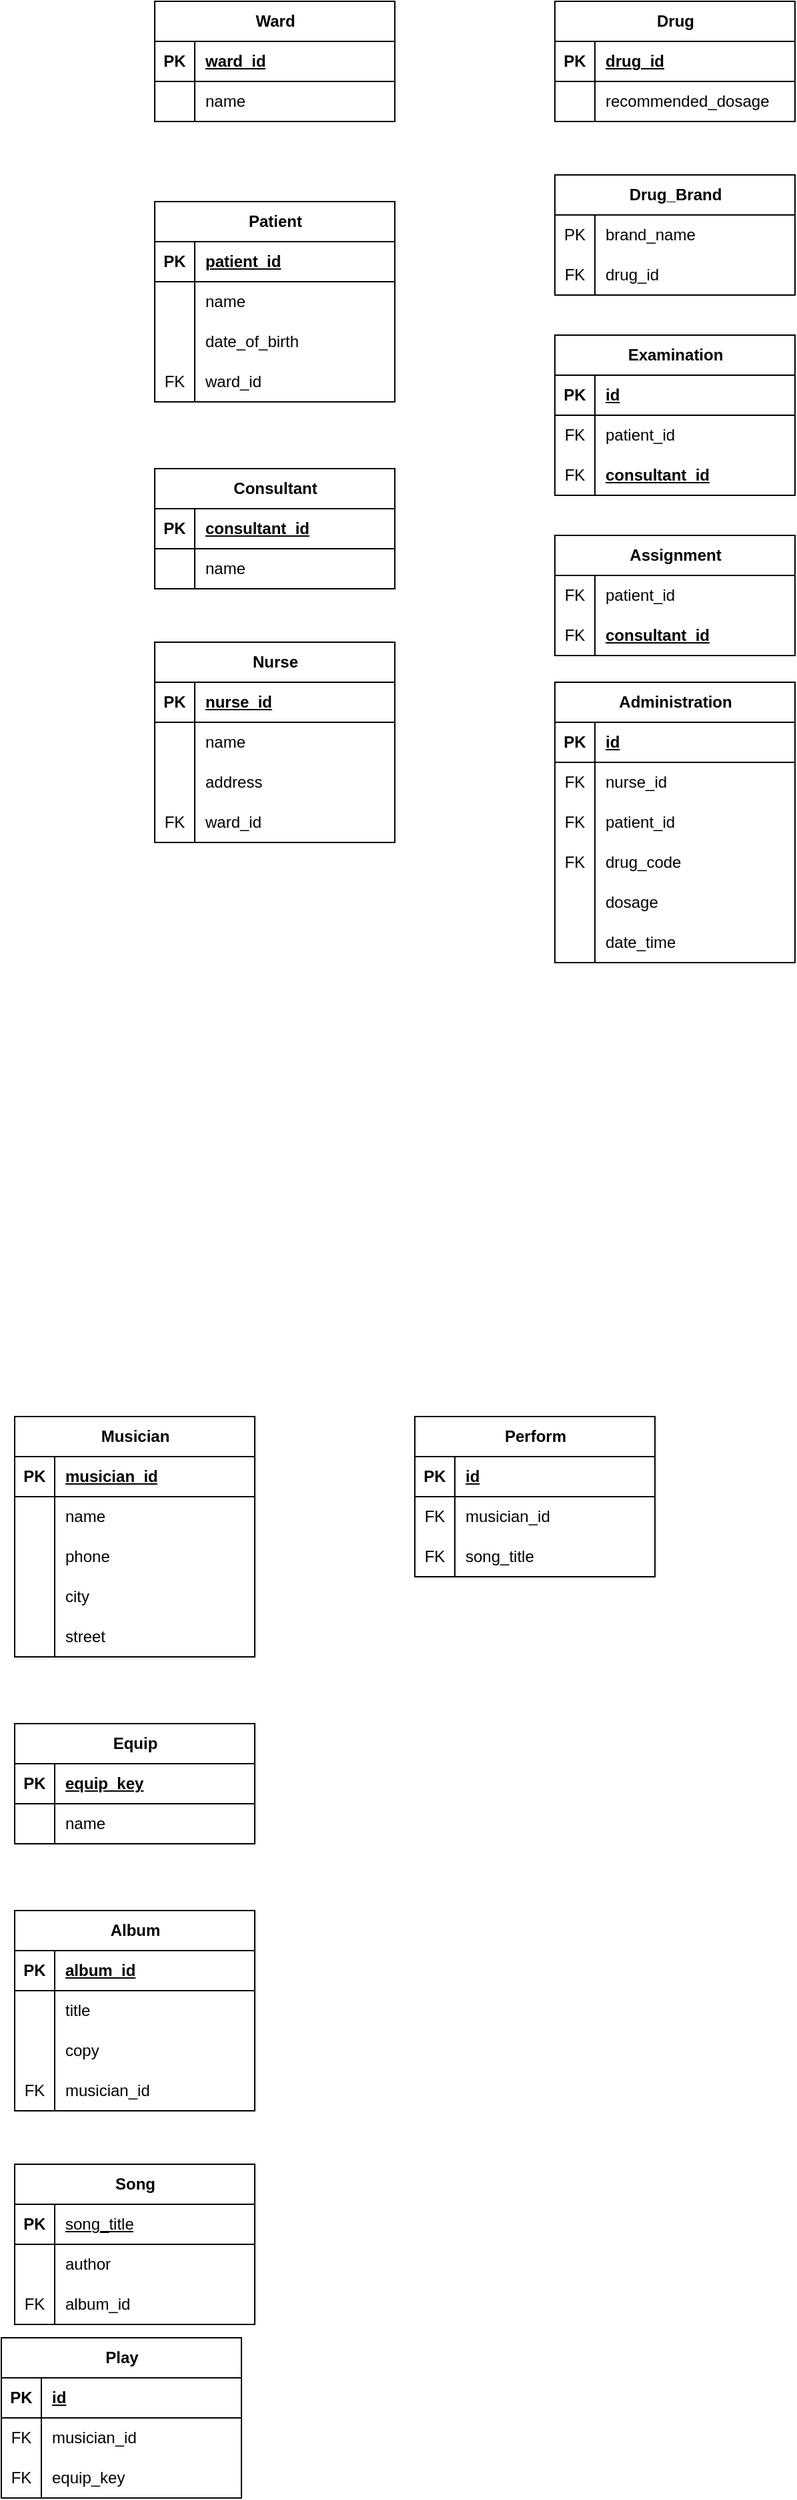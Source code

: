 <mxfile version="26.2.2">
  <diagram id="R2lEEEUBdFMjLlhIrx00" name="Page-1">
    <mxGraphModel dx="1093" dy="684" grid="1" gridSize="10" guides="1" tooltips="1" connect="0" arrows="1" fold="1" page="1" pageScale="1" pageWidth="850" pageHeight="1100" math="0" shadow="0" extFonts="Permanent Marker^https://fonts.googleapis.com/css?family=Permanent+Marker">
      <root>
        <mxCell id="0" />
        <mxCell id="1" parent="0" />
        <mxCell id="9HH3RZykEzL3qRGS6ewE-1" value="Ward" style="shape=table;startSize=30;container=1;collapsible=1;childLayout=tableLayout;fixedRows=1;rowLines=0;fontStyle=1;align=center;resizeLast=1;html=1;" vertex="1" parent="1">
          <mxGeometry x="185" y="100" width="180" height="90" as="geometry" />
        </mxCell>
        <mxCell id="9HH3RZykEzL3qRGS6ewE-2" value="" style="shape=tableRow;horizontal=0;startSize=0;swimlaneHead=0;swimlaneBody=0;fillColor=none;collapsible=0;dropTarget=0;points=[[0,0.5],[1,0.5]];portConstraint=eastwest;top=0;left=0;right=0;bottom=1;" vertex="1" parent="9HH3RZykEzL3qRGS6ewE-1">
          <mxGeometry y="30" width="180" height="30" as="geometry" />
        </mxCell>
        <mxCell id="9HH3RZykEzL3qRGS6ewE-3" value="PK" style="shape=partialRectangle;connectable=0;fillColor=none;top=0;left=0;bottom=0;right=0;fontStyle=1;overflow=hidden;whiteSpace=wrap;html=1;" vertex="1" parent="9HH3RZykEzL3qRGS6ewE-2">
          <mxGeometry width="30" height="30" as="geometry">
            <mxRectangle width="30" height="30" as="alternateBounds" />
          </mxGeometry>
        </mxCell>
        <mxCell id="9HH3RZykEzL3qRGS6ewE-4" value="ward_id" style="shape=partialRectangle;connectable=0;fillColor=none;top=0;left=0;bottom=0;right=0;align=left;spacingLeft=6;fontStyle=5;overflow=hidden;whiteSpace=wrap;html=1;" vertex="1" parent="9HH3RZykEzL3qRGS6ewE-2">
          <mxGeometry x="30" width="150" height="30" as="geometry">
            <mxRectangle width="150" height="30" as="alternateBounds" />
          </mxGeometry>
        </mxCell>
        <mxCell id="9HH3RZykEzL3qRGS6ewE-5" value="" style="shape=tableRow;horizontal=0;startSize=0;swimlaneHead=0;swimlaneBody=0;fillColor=none;collapsible=0;dropTarget=0;points=[[0,0.5],[1,0.5]];portConstraint=eastwest;top=0;left=0;right=0;bottom=0;" vertex="1" parent="9HH3RZykEzL3qRGS6ewE-1">
          <mxGeometry y="60" width="180" height="30" as="geometry" />
        </mxCell>
        <mxCell id="9HH3RZykEzL3qRGS6ewE-6" value="" style="shape=partialRectangle;connectable=0;fillColor=none;top=0;left=0;bottom=0;right=0;editable=1;overflow=hidden;whiteSpace=wrap;html=1;" vertex="1" parent="9HH3RZykEzL3qRGS6ewE-5">
          <mxGeometry width="30" height="30" as="geometry">
            <mxRectangle width="30" height="30" as="alternateBounds" />
          </mxGeometry>
        </mxCell>
        <mxCell id="9HH3RZykEzL3qRGS6ewE-7" value="name" style="shape=partialRectangle;connectable=0;fillColor=none;top=0;left=0;bottom=0;right=0;align=left;spacingLeft=6;overflow=hidden;whiteSpace=wrap;html=1;" vertex="1" parent="9HH3RZykEzL3qRGS6ewE-5">
          <mxGeometry x="30" width="150" height="30" as="geometry">
            <mxRectangle width="150" height="30" as="alternateBounds" />
          </mxGeometry>
        </mxCell>
        <mxCell id="9HH3RZykEzL3qRGS6ewE-14" value="Patient" style="shape=table;startSize=30;container=1;collapsible=1;childLayout=tableLayout;fixedRows=1;rowLines=0;fontStyle=1;align=center;resizeLast=1;html=1;" vertex="1" parent="1">
          <mxGeometry x="185" y="250" width="180" height="150" as="geometry" />
        </mxCell>
        <mxCell id="9HH3RZykEzL3qRGS6ewE-15" value="" style="shape=tableRow;horizontal=0;startSize=0;swimlaneHead=0;swimlaneBody=0;fillColor=none;collapsible=0;dropTarget=0;points=[[0,0.5],[1,0.5]];portConstraint=eastwest;top=0;left=0;right=0;bottom=1;" vertex="1" parent="9HH3RZykEzL3qRGS6ewE-14">
          <mxGeometry y="30" width="180" height="30" as="geometry" />
        </mxCell>
        <mxCell id="9HH3RZykEzL3qRGS6ewE-16" value="PK" style="shape=partialRectangle;connectable=0;fillColor=none;top=0;left=0;bottom=0;right=0;fontStyle=1;overflow=hidden;whiteSpace=wrap;html=1;" vertex="1" parent="9HH3RZykEzL3qRGS6ewE-15">
          <mxGeometry width="30" height="30" as="geometry">
            <mxRectangle width="30" height="30" as="alternateBounds" />
          </mxGeometry>
        </mxCell>
        <mxCell id="9HH3RZykEzL3qRGS6ewE-17" value="patient_id" style="shape=partialRectangle;connectable=0;fillColor=none;top=0;left=0;bottom=0;right=0;align=left;spacingLeft=6;fontStyle=5;overflow=hidden;whiteSpace=wrap;html=1;" vertex="1" parent="9HH3RZykEzL3qRGS6ewE-15">
          <mxGeometry x="30" width="150" height="30" as="geometry">
            <mxRectangle width="150" height="30" as="alternateBounds" />
          </mxGeometry>
        </mxCell>
        <mxCell id="9HH3RZykEzL3qRGS6ewE-18" value="" style="shape=tableRow;horizontal=0;startSize=0;swimlaneHead=0;swimlaneBody=0;fillColor=none;collapsible=0;dropTarget=0;points=[[0,0.5],[1,0.5]];portConstraint=eastwest;top=0;left=0;right=0;bottom=0;" vertex="1" parent="9HH3RZykEzL3qRGS6ewE-14">
          <mxGeometry y="60" width="180" height="30" as="geometry" />
        </mxCell>
        <mxCell id="9HH3RZykEzL3qRGS6ewE-19" value="" style="shape=partialRectangle;connectable=0;fillColor=none;top=0;left=0;bottom=0;right=0;editable=1;overflow=hidden;whiteSpace=wrap;html=1;" vertex="1" parent="9HH3RZykEzL3qRGS6ewE-18">
          <mxGeometry width="30" height="30" as="geometry">
            <mxRectangle width="30" height="30" as="alternateBounds" />
          </mxGeometry>
        </mxCell>
        <mxCell id="9HH3RZykEzL3qRGS6ewE-20" value="name" style="shape=partialRectangle;connectable=0;fillColor=none;top=0;left=0;bottom=0;right=0;align=left;spacingLeft=6;overflow=hidden;whiteSpace=wrap;html=1;" vertex="1" parent="9HH3RZykEzL3qRGS6ewE-18">
          <mxGeometry x="30" width="150" height="30" as="geometry">
            <mxRectangle width="150" height="30" as="alternateBounds" />
          </mxGeometry>
        </mxCell>
        <mxCell id="9HH3RZykEzL3qRGS6ewE-21" value="" style="shape=tableRow;horizontal=0;startSize=0;swimlaneHead=0;swimlaneBody=0;fillColor=none;collapsible=0;dropTarget=0;points=[[0,0.5],[1,0.5]];portConstraint=eastwest;top=0;left=0;right=0;bottom=0;" vertex="1" parent="9HH3RZykEzL3qRGS6ewE-14">
          <mxGeometry y="90" width="180" height="30" as="geometry" />
        </mxCell>
        <mxCell id="9HH3RZykEzL3qRGS6ewE-22" value="" style="shape=partialRectangle;connectable=0;fillColor=none;top=0;left=0;bottom=0;right=0;editable=1;overflow=hidden;whiteSpace=wrap;html=1;" vertex="1" parent="9HH3RZykEzL3qRGS6ewE-21">
          <mxGeometry width="30" height="30" as="geometry">
            <mxRectangle width="30" height="30" as="alternateBounds" />
          </mxGeometry>
        </mxCell>
        <mxCell id="9HH3RZykEzL3qRGS6ewE-23" value="date_of_birth" style="shape=partialRectangle;connectable=0;fillColor=none;top=0;left=0;bottom=0;right=0;align=left;spacingLeft=6;overflow=hidden;whiteSpace=wrap;html=1;" vertex="1" parent="9HH3RZykEzL3qRGS6ewE-21">
          <mxGeometry x="30" width="150" height="30" as="geometry">
            <mxRectangle width="150" height="30" as="alternateBounds" />
          </mxGeometry>
        </mxCell>
        <mxCell id="9HH3RZykEzL3qRGS6ewE-24" value="" style="shape=tableRow;horizontal=0;startSize=0;swimlaneHead=0;swimlaneBody=0;fillColor=none;collapsible=0;dropTarget=0;points=[[0,0.5],[1,0.5]];portConstraint=eastwest;top=0;left=0;right=0;bottom=0;" vertex="1" parent="9HH3RZykEzL3qRGS6ewE-14">
          <mxGeometry y="120" width="180" height="30" as="geometry" />
        </mxCell>
        <mxCell id="9HH3RZykEzL3qRGS6ewE-25" value="FK" style="shape=partialRectangle;connectable=0;fillColor=none;top=0;left=0;bottom=0;right=0;editable=1;overflow=hidden;whiteSpace=wrap;html=1;" vertex="1" parent="9HH3RZykEzL3qRGS6ewE-24">
          <mxGeometry width="30" height="30" as="geometry">
            <mxRectangle width="30" height="30" as="alternateBounds" />
          </mxGeometry>
        </mxCell>
        <mxCell id="9HH3RZykEzL3qRGS6ewE-26" value="ward_id" style="shape=partialRectangle;connectable=0;fillColor=none;top=0;left=0;bottom=0;right=0;align=left;spacingLeft=6;overflow=hidden;whiteSpace=wrap;html=1;" vertex="1" parent="9HH3RZykEzL3qRGS6ewE-24">
          <mxGeometry x="30" width="150" height="30" as="geometry">
            <mxRectangle width="150" height="30" as="alternateBounds" />
          </mxGeometry>
        </mxCell>
        <mxCell id="9HH3RZykEzL3qRGS6ewE-27" value="Consultant" style="shape=table;startSize=30;container=1;collapsible=1;childLayout=tableLayout;fixedRows=1;rowLines=0;fontStyle=1;align=center;resizeLast=1;html=1;" vertex="1" parent="1">
          <mxGeometry x="185" y="450" width="180" height="90" as="geometry" />
        </mxCell>
        <mxCell id="9HH3RZykEzL3qRGS6ewE-28" value="" style="shape=tableRow;horizontal=0;startSize=0;swimlaneHead=0;swimlaneBody=0;fillColor=none;collapsible=0;dropTarget=0;points=[[0,0.5],[1,0.5]];portConstraint=eastwest;top=0;left=0;right=0;bottom=1;" vertex="1" parent="9HH3RZykEzL3qRGS6ewE-27">
          <mxGeometry y="30" width="180" height="30" as="geometry" />
        </mxCell>
        <mxCell id="9HH3RZykEzL3qRGS6ewE-29" value="PK" style="shape=partialRectangle;connectable=0;fillColor=none;top=0;left=0;bottom=0;right=0;fontStyle=1;overflow=hidden;whiteSpace=wrap;html=1;" vertex="1" parent="9HH3RZykEzL3qRGS6ewE-28">
          <mxGeometry width="30" height="30" as="geometry">
            <mxRectangle width="30" height="30" as="alternateBounds" />
          </mxGeometry>
        </mxCell>
        <mxCell id="9HH3RZykEzL3qRGS6ewE-30" value="consultant_id" style="shape=partialRectangle;connectable=0;fillColor=none;top=0;left=0;bottom=0;right=0;align=left;spacingLeft=6;fontStyle=5;overflow=hidden;whiteSpace=wrap;html=1;" vertex="1" parent="9HH3RZykEzL3qRGS6ewE-28">
          <mxGeometry x="30" width="150" height="30" as="geometry">
            <mxRectangle width="150" height="30" as="alternateBounds" />
          </mxGeometry>
        </mxCell>
        <mxCell id="9HH3RZykEzL3qRGS6ewE-31" value="" style="shape=tableRow;horizontal=0;startSize=0;swimlaneHead=0;swimlaneBody=0;fillColor=none;collapsible=0;dropTarget=0;points=[[0,0.5],[1,0.5]];portConstraint=eastwest;top=0;left=0;right=0;bottom=0;" vertex="1" parent="9HH3RZykEzL3qRGS6ewE-27">
          <mxGeometry y="60" width="180" height="30" as="geometry" />
        </mxCell>
        <mxCell id="9HH3RZykEzL3qRGS6ewE-32" value="" style="shape=partialRectangle;connectable=0;fillColor=none;top=0;left=0;bottom=0;right=0;editable=1;overflow=hidden;whiteSpace=wrap;html=1;" vertex="1" parent="9HH3RZykEzL3qRGS6ewE-31">
          <mxGeometry width="30" height="30" as="geometry">
            <mxRectangle width="30" height="30" as="alternateBounds" />
          </mxGeometry>
        </mxCell>
        <mxCell id="9HH3RZykEzL3qRGS6ewE-33" value="name" style="shape=partialRectangle;connectable=0;fillColor=none;top=0;left=0;bottom=0;right=0;align=left;spacingLeft=6;overflow=hidden;whiteSpace=wrap;html=1;" vertex="1" parent="9HH3RZykEzL3qRGS6ewE-31">
          <mxGeometry x="30" width="150" height="30" as="geometry">
            <mxRectangle width="150" height="30" as="alternateBounds" />
          </mxGeometry>
        </mxCell>
        <mxCell id="9HH3RZykEzL3qRGS6ewE-40" value="Nurse" style="shape=table;startSize=30;container=1;collapsible=1;childLayout=tableLayout;fixedRows=1;rowLines=0;fontStyle=1;align=center;resizeLast=1;html=1;" vertex="1" parent="1">
          <mxGeometry x="185" y="580" width="180" height="150" as="geometry" />
        </mxCell>
        <mxCell id="9HH3RZykEzL3qRGS6ewE-41" value="" style="shape=tableRow;horizontal=0;startSize=0;swimlaneHead=0;swimlaneBody=0;fillColor=none;collapsible=0;dropTarget=0;points=[[0,0.5],[1,0.5]];portConstraint=eastwest;top=0;left=0;right=0;bottom=1;" vertex="1" parent="9HH3RZykEzL3qRGS6ewE-40">
          <mxGeometry y="30" width="180" height="30" as="geometry" />
        </mxCell>
        <mxCell id="9HH3RZykEzL3qRGS6ewE-42" value="PK" style="shape=partialRectangle;connectable=0;fillColor=none;top=0;left=0;bottom=0;right=0;fontStyle=1;overflow=hidden;whiteSpace=wrap;html=1;" vertex="1" parent="9HH3RZykEzL3qRGS6ewE-41">
          <mxGeometry width="30" height="30" as="geometry">
            <mxRectangle width="30" height="30" as="alternateBounds" />
          </mxGeometry>
        </mxCell>
        <mxCell id="9HH3RZykEzL3qRGS6ewE-43" value="nurse_id" style="shape=partialRectangle;connectable=0;fillColor=none;top=0;left=0;bottom=0;right=0;align=left;spacingLeft=6;fontStyle=5;overflow=hidden;whiteSpace=wrap;html=1;" vertex="1" parent="9HH3RZykEzL3qRGS6ewE-41">
          <mxGeometry x="30" width="150" height="30" as="geometry">
            <mxRectangle width="150" height="30" as="alternateBounds" />
          </mxGeometry>
        </mxCell>
        <mxCell id="9HH3RZykEzL3qRGS6ewE-44" value="" style="shape=tableRow;horizontal=0;startSize=0;swimlaneHead=0;swimlaneBody=0;fillColor=none;collapsible=0;dropTarget=0;points=[[0,0.5],[1,0.5]];portConstraint=eastwest;top=0;left=0;right=0;bottom=0;" vertex="1" parent="9HH3RZykEzL3qRGS6ewE-40">
          <mxGeometry y="60" width="180" height="30" as="geometry" />
        </mxCell>
        <mxCell id="9HH3RZykEzL3qRGS6ewE-45" value="" style="shape=partialRectangle;connectable=0;fillColor=none;top=0;left=0;bottom=0;right=0;editable=1;overflow=hidden;whiteSpace=wrap;html=1;" vertex="1" parent="9HH3RZykEzL3qRGS6ewE-44">
          <mxGeometry width="30" height="30" as="geometry">
            <mxRectangle width="30" height="30" as="alternateBounds" />
          </mxGeometry>
        </mxCell>
        <mxCell id="9HH3RZykEzL3qRGS6ewE-46" value="name" style="shape=partialRectangle;connectable=0;fillColor=none;top=0;left=0;bottom=0;right=0;align=left;spacingLeft=6;overflow=hidden;whiteSpace=wrap;html=1;" vertex="1" parent="9HH3RZykEzL3qRGS6ewE-44">
          <mxGeometry x="30" width="150" height="30" as="geometry">
            <mxRectangle width="150" height="30" as="alternateBounds" />
          </mxGeometry>
        </mxCell>
        <mxCell id="9HH3RZykEzL3qRGS6ewE-47" value="" style="shape=tableRow;horizontal=0;startSize=0;swimlaneHead=0;swimlaneBody=0;fillColor=none;collapsible=0;dropTarget=0;points=[[0,0.5],[1,0.5]];portConstraint=eastwest;top=0;left=0;right=0;bottom=0;" vertex="1" parent="9HH3RZykEzL3qRGS6ewE-40">
          <mxGeometry y="90" width="180" height="30" as="geometry" />
        </mxCell>
        <mxCell id="9HH3RZykEzL3qRGS6ewE-48" value="" style="shape=partialRectangle;connectable=0;fillColor=none;top=0;left=0;bottom=0;right=0;editable=1;overflow=hidden;whiteSpace=wrap;html=1;" vertex="1" parent="9HH3RZykEzL3qRGS6ewE-47">
          <mxGeometry width="30" height="30" as="geometry">
            <mxRectangle width="30" height="30" as="alternateBounds" />
          </mxGeometry>
        </mxCell>
        <mxCell id="9HH3RZykEzL3qRGS6ewE-49" value="address" style="shape=partialRectangle;connectable=0;fillColor=none;top=0;left=0;bottom=0;right=0;align=left;spacingLeft=6;overflow=hidden;whiteSpace=wrap;html=1;" vertex="1" parent="9HH3RZykEzL3qRGS6ewE-47">
          <mxGeometry x="30" width="150" height="30" as="geometry">
            <mxRectangle width="150" height="30" as="alternateBounds" />
          </mxGeometry>
        </mxCell>
        <mxCell id="9HH3RZykEzL3qRGS6ewE-50" value="" style="shape=tableRow;horizontal=0;startSize=0;swimlaneHead=0;swimlaneBody=0;fillColor=none;collapsible=0;dropTarget=0;points=[[0,0.5],[1,0.5]];portConstraint=eastwest;top=0;left=0;right=0;bottom=0;" vertex="1" parent="9HH3RZykEzL3qRGS6ewE-40">
          <mxGeometry y="120" width="180" height="30" as="geometry" />
        </mxCell>
        <mxCell id="9HH3RZykEzL3qRGS6ewE-51" value="FK" style="shape=partialRectangle;connectable=0;fillColor=none;top=0;left=0;bottom=0;right=0;editable=1;overflow=hidden;whiteSpace=wrap;html=1;" vertex="1" parent="9HH3RZykEzL3qRGS6ewE-50">
          <mxGeometry width="30" height="30" as="geometry">
            <mxRectangle width="30" height="30" as="alternateBounds" />
          </mxGeometry>
        </mxCell>
        <mxCell id="9HH3RZykEzL3qRGS6ewE-52" value="ward_id" style="shape=partialRectangle;connectable=0;fillColor=none;top=0;left=0;bottom=0;right=0;align=left;spacingLeft=6;overflow=hidden;whiteSpace=wrap;html=1;" vertex="1" parent="9HH3RZykEzL3qRGS6ewE-50">
          <mxGeometry x="30" width="150" height="30" as="geometry">
            <mxRectangle width="150" height="30" as="alternateBounds" />
          </mxGeometry>
        </mxCell>
        <mxCell id="9HH3RZykEzL3qRGS6ewE-53" value="Drug" style="shape=table;startSize=30;container=1;collapsible=1;childLayout=tableLayout;fixedRows=1;rowLines=0;fontStyle=1;align=center;resizeLast=1;html=1;" vertex="1" parent="1">
          <mxGeometry x="485" y="100" width="180" height="90" as="geometry" />
        </mxCell>
        <mxCell id="9HH3RZykEzL3qRGS6ewE-54" value="" style="shape=tableRow;horizontal=0;startSize=0;swimlaneHead=0;swimlaneBody=0;fillColor=none;collapsible=0;dropTarget=0;points=[[0,0.5],[1,0.5]];portConstraint=eastwest;top=0;left=0;right=0;bottom=1;" vertex="1" parent="9HH3RZykEzL3qRGS6ewE-53">
          <mxGeometry y="30" width="180" height="30" as="geometry" />
        </mxCell>
        <mxCell id="9HH3RZykEzL3qRGS6ewE-55" value="PK" style="shape=partialRectangle;connectable=0;fillColor=none;top=0;left=0;bottom=0;right=0;fontStyle=1;overflow=hidden;whiteSpace=wrap;html=1;" vertex="1" parent="9HH3RZykEzL3qRGS6ewE-54">
          <mxGeometry width="30" height="30" as="geometry">
            <mxRectangle width="30" height="30" as="alternateBounds" />
          </mxGeometry>
        </mxCell>
        <mxCell id="9HH3RZykEzL3qRGS6ewE-56" value="drug_id" style="shape=partialRectangle;connectable=0;fillColor=none;top=0;left=0;bottom=0;right=0;align=left;spacingLeft=6;fontStyle=5;overflow=hidden;whiteSpace=wrap;html=1;" vertex="1" parent="9HH3RZykEzL3qRGS6ewE-54">
          <mxGeometry x="30" width="150" height="30" as="geometry">
            <mxRectangle width="150" height="30" as="alternateBounds" />
          </mxGeometry>
        </mxCell>
        <mxCell id="9HH3RZykEzL3qRGS6ewE-57" value="" style="shape=tableRow;horizontal=0;startSize=0;swimlaneHead=0;swimlaneBody=0;fillColor=none;collapsible=0;dropTarget=0;points=[[0,0.5],[1,0.5]];portConstraint=eastwest;top=0;left=0;right=0;bottom=0;" vertex="1" parent="9HH3RZykEzL3qRGS6ewE-53">
          <mxGeometry y="60" width="180" height="30" as="geometry" />
        </mxCell>
        <mxCell id="9HH3RZykEzL3qRGS6ewE-58" value="" style="shape=partialRectangle;connectable=0;fillColor=none;top=0;left=0;bottom=0;right=0;editable=1;overflow=hidden;whiteSpace=wrap;html=1;" vertex="1" parent="9HH3RZykEzL3qRGS6ewE-57">
          <mxGeometry width="30" height="30" as="geometry">
            <mxRectangle width="30" height="30" as="alternateBounds" />
          </mxGeometry>
        </mxCell>
        <mxCell id="9HH3RZykEzL3qRGS6ewE-59" value="recommended_dosage" style="shape=partialRectangle;connectable=0;fillColor=none;top=0;left=0;bottom=0;right=0;align=left;spacingLeft=6;overflow=hidden;whiteSpace=wrap;html=1;" vertex="1" parent="9HH3RZykEzL3qRGS6ewE-57">
          <mxGeometry x="30" width="150" height="30" as="geometry">
            <mxRectangle width="150" height="30" as="alternateBounds" />
          </mxGeometry>
        </mxCell>
        <mxCell id="9HH3RZykEzL3qRGS6ewE-60" value="Drug_Brand" style="shape=table;startSize=30;container=1;collapsible=1;childLayout=tableLayout;fixedRows=1;rowLines=0;fontStyle=1;align=center;resizeLast=1;html=1;" vertex="1" parent="1">
          <mxGeometry x="485" y="230" width="180" height="90" as="geometry" />
        </mxCell>
        <mxCell id="9HH3RZykEzL3qRGS6ewE-64" value="" style="shape=tableRow;horizontal=0;startSize=0;swimlaneHead=0;swimlaneBody=0;fillColor=none;collapsible=0;dropTarget=0;points=[[0,0.5],[1,0.5]];portConstraint=eastwest;top=0;left=0;right=0;bottom=0;" vertex="1" parent="9HH3RZykEzL3qRGS6ewE-60">
          <mxGeometry y="30" width="180" height="30" as="geometry" />
        </mxCell>
        <mxCell id="9HH3RZykEzL3qRGS6ewE-65" value="PK" style="shape=partialRectangle;connectable=0;fillColor=none;top=0;left=0;bottom=0;right=0;editable=1;overflow=hidden;whiteSpace=wrap;html=1;" vertex="1" parent="9HH3RZykEzL3qRGS6ewE-64">
          <mxGeometry width="30" height="30" as="geometry">
            <mxRectangle width="30" height="30" as="alternateBounds" />
          </mxGeometry>
        </mxCell>
        <mxCell id="9HH3RZykEzL3qRGS6ewE-66" value="brand_name" style="shape=partialRectangle;connectable=0;fillColor=none;top=0;left=0;bottom=0;right=0;align=left;spacingLeft=6;overflow=hidden;whiteSpace=wrap;html=1;" vertex="1" parent="9HH3RZykEzL3qRGS6ewE-64">
          <mxGeometry x="30" width="150" height="30" as="geometry">
            <mxRectangle width="150" height="30" as="alternateBounds" />
          </mxGeometry>
        </mxCell>
        <mxCell id="9HH3RZykEzL3qRGS6ewE-67" value="" style="shape=tableRow;horizontal=0;startSize=0;swimlaneHead=0;swimlaneBody=0;fillColor=none;collapsible=0;dropTarget=0;points=[[0,0.5],[1,0.5]];portConstraint=eastwest;top=0;left=0;right=0;bottom=0;" vertex="1" parent="9HH3RZykEzL3qRGS6ewE-60">
          <mxGeometry y="60" width="180" height="30" as="geometry" />
        </mxCell>
        <mxCell id="9HH3RZykEzL3qRGS6ewE-68" value="FK" style="shape=partialRectangle;connectable=0;fillColor=none;top=0;left=0;bottom=0;right=0;editable=1;overflow=hidden;whiteSpace=wrap;html=1;" vertex="1" parent="9HH3RZykEzL3qRGS6ewE-67">
          <mxGeometry width="30" height="30" as="geometry">
            <mxRectangle width="30" height="30" as="alternateBounds" />
          </mxGeometry>
        </mxCell>
        <mxCell id="9HH3RZykEzL3qRGS6ewE-69" value="drug_id" style="shape=partialRectangle;connectable=0;fillColor=none;top=0;left=0;bottom=0;right=0;align=left;spacingLeft=6;overflow=hidden;whiteSpace=wrap;html=1;" vertex="1" parent="9HH3RZykEzL3qRGS6ewE-67">
          <mxGeometry x="30" width="150" height="30" as="geometry">
            <mxRectangle width="150" height="30" as="alternateBounds" />
          </mxGeometry>
        </mxCell>
        <mxCell id="9HH3RZykEzL3qRGS6ewE-99" value="Assignment" style="shape=table;startSize=30;container=1;collapsible=1;childLayout=tableLayout;fixedRows=1;rowLines=0;fontStyle=1;align=center;resizeLast=1;html=1;" vertex="1" parent="1">
          <mxGeometry x="485" y="500" width="180" height="90" as="geometry" />
        </mxCell>
        <mxCell id="9HH3RZykEzL3qRGS6ewE-100" value="" style="shape=tableRow;horizontal=0;startSize=0;swimlaneHead=0;swimlaneBody=0;fillColor=none;collapsible=0;dropTarget=0;points=[[0,0.5],[1,0.5]];portConstraint=eastwest;top=0;left=0;right=0;bottom=0;" vertex="1" parent="9HH3RZykEzL3qRGS6ewE-99">
          <mxGeometry y="30" width="180" height="30" as="geometry" />
        </mxCell>
        <mxCell id="9HH3RZykEzL3qRGS6ewE-101" value="FK" style="shape=partialRectangle;connectable=0;fillColor=none;top=0;left=0;bottom=0;right=0;editable=1;overflow=hidden;whiteSpace=wrap;html=1;" vertex="1" parent="9HH3RZykEzL3qRGS6ewE-100">
          <mxGeometry width="30" height="30" as="geometry">
            <mxRectangle width="30" height="30" as="alternateBounds" />
          </mxGeometry>
        </mxCell>
        <mxCell id="9HH3RZykEzL3qRGS6ewE-102" value="patient_id" style="shape=partialRectangle;connectable=0;fillColor=none;top=0;left=0;bottom=0;right=0;align=left;spacingLeft=6;overflow=hidden;whiteSpace=wrap;html=1;" vertex="1" parent="9HH3RZykEzL3qRGS6ewE-100">
          <mxGeometry x="30" width="150" height="30" as="geometry">
            <mxRectangle width="150" height="30" as="alternateBounds" />
          </mxGeometry>
        </mxCell>
        <mxCell id="9HH3RZykEzL3qRGS6ewE-103" value="" style="shape=tableRow;horizontal=0;startSize=0;swimlaneHead=0;swimlaneBody=0;fillColor=none;collapsible=0;dropTarget=0;points=[[0,0.5],[1,0.5]];portConstraint=eastwest;top=0;left=0;right=0;bottom=0;" vertex="1" parent="9HH3RZykEzL3qRGS6ewE-99">
          <mxGeometry y="60" width="180" height="30" as="geometry" />
        </mxCell>
        <mxCell id="9HH3RZykEzL3qRGS6ewE-104" value="FK" style="shape=partialRectangle;connectable=0;fillColor=none;top=0;left=0;bottom=0;right=0;editable=1;overflow=hidden;whiteSpace=wrap;html=1;" vertex="1" parent="9HH3RZykEzL3qRGS6ewE-103">
          <mxGeometry width="30" height="30" as="geometry">
            <mxRectangle width="30" height="30" as="alternateBounds" />
          </mxGeometry>
        </mxCell>
        <mxCell id="9HH3RZykEzL3qRGS6ewE-105" value="&lt;span style=&quot;font-weight: 700; text-decoration-line: underline;&quot;&gt;consultant_id&lt;/span&gt;" style="shape=partialRectangle;connectable=0;fillColor=none;top=0;left=0;bottom=0;right=0;align=left;spacingLeft=6;overflow=hidden;whiteSpace=wrap;html=1;" vertex="1" parent="9HH3RZykEzL3qRGS6ewE-103">
          <mxGeometry x="30" width="150" height="30" as="geometry">
            <mxRectangle width="150" height="30" as="alternateBounds" />
          </mxGeometry>
        </mxCell>
        <mxCell id="9HH3RZykEzL3qRGS6ewE-106" value="Administration" style="shape=table;startSize=30;container=1;collapsible=1;childLayout=tableLayout;fixedRows=1;rowLines=0;fontStyle=1;align=center;resizeLast=1;html=1;" vertex="1" parent="1">
          <mxGeometry x="485" y="610" width="180" height="210" as="geometry" />
        </mxCell>
        <mxCell id="9HH3RZykEzL3qRGS6ewE-107" value="" style="shape=tableRow;horizontal=0;startSize=0;swimlaneHead=0;swimlaneBody=0;fillColor=none;collapsible=0;dropTarget=0;points=[[0,0.5],[1,0.5]];portConstraint=eastwest;top=0;left=0;right=0;bottom=1;" vertex="1" parent="9HH3RZykEzL3qRGS6ewE-106">
          <mxGeometry y="30" width="180" height="30" as="geometry" />
        </mxCell>
        <mxCell id="9HH3RZykEzL3qRGS6ewE-108" value="PK" style="shape=partialRectangle;connectable=0;fillColor=none;top=0;left=0;bottom=0;right=0;fontStyle=1;overflow=hidden;whiteSpace=wrap;html=1;" vertex="1" parent="9HH3RZykEzL3qRGS6ewE-107">
          <mxGeometry width="30" height="30" as="geometry">
            <mxRectangle width="30" height="30" as="alternateBounds" />
          </mxGeometry>
        </mxCell>
        <mxCell id="9HH3RZykEzL3qRGS6ewE-109" value="id" style="shape=partialRectangle;connectable=0;fillColor=none;top=0;left=0;bottom=0;right=0;align=left;spacingLeft=6;fontStyle=5;overflow=hidden;whiteSpace=wrap;html=1;" vertex="1" parent="9HH3RZykEzL3qRGS6ewE-107">
          <mxGeometry x="30" width="150" height="30" as="geometry">
            <mxRectangle width="150" height="30" as="alternateBounds" />
          </mxGeometry>
        </mxCell>
        <mxCell id="9HH3RZykEzL3qRGS6ewE-110" value="" style="shape=tableRow;horizontal=0;startSize=0;swimlaneHead=0;swimlaneBody=0;fillColor=none;collapsible=0;dropTarget=0;points=[[0,0.5],[1,0.5]];portConstraint=eastwest;top=0;left=0;right=0;bottom=0;" vertex="1" parent="9HH3RZykEzL3qRGS6ewE-106">
          <mxGeometry y="60" width="180" height="30" as="geometry" />
        </mxCell>
        <mxCell id="9HH3RZykEzL3qRGS6ewE-111" value="FK" style="shape=partialRectangle;connectable=0;fillColor=none;top=0;left=0;bottom=0;right=0;editable=1;overflow=hidden;whiteSpace=wrap;html=1;" vertex="1" parent="9HH3RZykEzL3qRGS6ewE-110">
          <mxGeometry width="30" height="30" as="geometry">
            <mxRectangle width="30" height="30" as="alternateBounds" />
          </mxGeometry>
        </mxCell>
        <mxCell id="9HH3RZykEzL3qRGS6ewE-112" value="nurse_id" style="shape=partialRectangle;connectable=0;fillColor=none;top=0;left=0;bottom=0;right=0;align=left;spacingLeft=6;overflow=hidden;whiteSpace=wrap;html=1;" vertex="1" parent="9HH3RZykEzL3qRGS6ewE-110">
          <mxGeometry x="30" width="150" height="30" as="geometry">
            <mxRectangle width="150" height="30" as="alternateBounds" />
          </mxGeometry>
        </mxCell>
        <mxCell id="9HH3RZykEzL3qRGS6ewE-113" value="" style="shape=tableRow;horizontal=0;startSize=0;swimlaneHead=0;swimlaneBody=0;fillColor=none;collapsible=0;dropTarget=0;points=[[0,0.5],[1,0.5]];portConstraint=eastwest;top=0;left=0;right=0;bottom=0;" vertex="1" parent="9HH3RZykEzL3qRGS6ewE-106">
          <mxGeometry y="90" width="180" height="30" as="geometry" />
        </mxCell>
        <mxCell id="9HH3RZykEzL3qRGS6ewE-114" value="FK" style="shape=partialRectangle;connectable=0;fillColor=none;top=0;left=0;bottom=0;right=0;editable=1;overflow=hidden;whiteSpace=wrap;html=1;" vertex="1" parent="9HH3RZykEzL3qRGS6ewE-113">
          <mxGeometry width="30" height="30" as="geometry">
            <mxRectangle width="30" height="30" as="alternateBounds" />
          </mxGeometry>
        </mxCell>
        <mxCell id="9HH3RZykEzL3qRGS6ewE-115" value="patient_id" style="shape=partialRectangle;connectable=0;fillColor=none;top=0;left=0;bottom=0;right=0;align=left;spacingLeft=6;overflow=hidden;whiteSpace=wrap;html=1;" vertex="1" parent="9HH3RZykEzL3qRGS6ewE-113">
          <mxGeometry x="30" width="150" height="30" as="geometry">
            <mxRectangle width="150" height="30" as="alternateBounds" />
          </mxGeometry>
        </mxCell>
        <mxCell id="9HH3RZykEzL3qRGS6ewE-116" value="" style="shape=tableRow;horizontal=0;startSize=0;swimlaneHead=0;swimlaneBody=0;fillColor=none;collapsible=0;dropTarget=0;points=[[0,0.5],[1,0.5]];portConstraint=eastwest;top=0;left=0;right=0;bottom=0;" vertex="1" parent="9HH3RZykEzL3qRGS6ewE-106">
          <mxGeometry y="120" width="180" height="30" as="geometry" />
        </mxCell>
        <mxCell id="9HH3RZykEzL3qRGS6ewE-117" value="FK" style="shape=partialRectangle;connectable=0;fillColor=none;top=0;left=0;bottom=0;right=0;editable=1;overflow=hidden;whiteSpace=wrap;html=1;" vertex="1" parent="9HH3RZykEzL3qRGS6ewE-116">
          <mxGeometry width="30" height="30" as="geometry">
            <mxRectangle width="30" height="30" as="alternateBounds" />
          </mxGeometry>
        </mxCell>
        <mxCell id="9HH3RZykEzL3qRGS6ewE-118" value="drug_code" style="shape=partialRectangle;connectable=0;fillColor=none;top=0;left=0;bottom=0;right=0;align=left;spacingLeft=6;overflow=hidden;whiteSpace=wrap;html=1;" vertex="1" parent="9HH3RZykEzL3qRGS6ewE-116">
          <mxGeometry x="30" width="150" height="30" as="geometry">
            <mxRectangle width="150" height="30" as="alternateBounds" />
          </mxGeometry>
        </mxCell>
        <mxCell id="9HH3RZykEzL3qRGS6ewE-132" value="" style="shape=tableRow;horizontal=0;startSize=0;swimlaneHead=0;swimlaneBody=0;fillColor=none;collapsible=0;dropTarget=0;points=[[0,0.5],[1,0.5]];portConstraint=eastwest;top=0;left=0;right=0;bottom=0;" vertex="1" parent="9HH3RZykEzL3qRGS6ewE-106">
          <mxGeometry y="150" width="180" height="30" as="geometry" />
        </mxCell>
        <mxCell id="9HH3RZykEzL3qRGS6ewE-133" value="" style="shape=partialRectangle;connectable=0;fillColor=none;top=0;left=0;bottom=0;right=0;editable=1;overflow=hidden;whiteSpace=wrap;html=1;" vertex="1" parent="9HH3RZykEzL3qRGS6ewE-132">
          <mxGeometry width="30" height="30" as="geometry">
            <mxRectangle width="30" height="30" as="alternateBounds" />
          </mxGeometry>
        </mxCell>
        <mxCell id="9HH3RZykEzL3qRGS6ewE-134" value="dosage" style="shape=partialRectangle;connectable=0;fillColor=none;top=0;left=0;bottom=0;right=0;align=left;spacingLeft=6;overflow=hidden;whiteSpace=wrap;html=1;" vertex="1" parent="9HH3RZykEzL3qRGS6ewE-132">
          <mxGeometry x="30" width="150" height="30" as="geometry">
            <mxRectangle width="150" height="30" as="alternateBounds" />
          </mxGeometry>
        </mxCell>
        <mxCell id="9HH3RZykEzL3qRGS6ewE-153" value="" style="shape=tableRow;horizontal=0;startSize=0;swimlaneHead=0;swimlaneBody=0;fillColor=none;collapsible=0;dropTarget=0;points=[[0,0.5],[1,0.5]];portConstraint=eastwest;top=0;left=0;right=0;bottom=0;" vertex="1" parent="9HH3RZykEzL3qRGS6ewE-106">
          <mxGeometry y="180" width="180" height="30" as="geometry" />
        </mxCell>
        <mxCell id="9HH3RZykEzL3qRGS6ewE-154" value="" style="shape=partialRectangle;connectable=0;fillColor=none;top=0;left=0;bottom=0;right=0;editable=1;overflow=hidden;whiteSpace=wrap;html=1;" vertex="1" parent="9HH3RZykEzL3qRGS6ewE-153">
          <mxGeometry width="30" height="30" as="geometry">
            <mxRectangle width="30" height="30" as="alternateBounds" />
          </mxGeometry>
        </mxCell>
        <mxCell id="9HH3RZykEzL3qRGS6ewE-155" value="date_time" style="shape=partialRectangle;connectable=0;fillColor=none;top=0;left=0;bottom=0;right=0;align=left;spacingLeft=6;overflow=hidden;whiteSpace=wrap;html=1;" vertex="1" parent="9HH3RZykEzL3qRGS6ewE-153">
          <mxGeometry x="30" width="150" height="30" as="geometry">
            <mxRectangle width="150" height="30" as="alternateBounds" />
          </mxGeometry>
        </mxCell>
        <mxCell id="9HH3RZykEzL3qRGS6ewE-156" value="Examination" style="shape=table;startSize=30;container=1;collapsible=1;childLayout=tableLayout;fixedRows=1;rowLines=0;fontStyle=1;align=center;resizeLast=1;html=1;" vertex="1" parent="1">
          <mxGeometry x="485" y="350" width="180" height="120" as="geometry" />
        </mxCell>
        <mxCell id="9HH3RZykEzL3qRGS6ewE-157" value="" style="shape=tableRow;horizontal=0;startSize=0;swimlaneHead=0;swimlaneBody=0;fillColor=none;collapsible=0;dropTarget=0;points=[[0,0.5],[1,0.5]];portConstraint=eastwest;top=0;left=0;right=0;bottom=1;" vertex="1" parent="9HH3RZykEzL3qRGS6ewE-156">
          <mxGeometry y="30" width="180" height="30" as="geometry" />
        </mxCell>
        <mxCell id="9HH3RZykEzL3qRGS6ewE-158" value="PK" style="shape=partialRectangle;connectable=0;fillColor=none;top=0;left=0;bottom=0;right=0;fontStyle=1;overflow=hidden;whiteSpace=wrap;html=1;" vertex="1" parent="9HH3RZykEzL3qRGS6ewE-157">
          <mxGeometry width="30" height="30" as="geometry">
            <mxRectangle width="30" height="30" as="alternateBounds" />
          </mxGeometry>
        </mxCell>
        <mxCell id="9HH3RZykEzL3qRGS6ewE-159" value="id" style="shape=partialRectangle;connectable=0;fillColor=none;top=0;left=0;bottom=0;right=0;align=left;spacingLeft=6;fontStyle=5;overflow=hidden;whiteSpace=wrap;html=1;" vertex="1" parent="9HH3RZykEzL3qRGS6ewE-157">
          <mxGeometry x="30" width="150" height="30" as="geometry">
            <mxRectangle width="150" height="30" as="alternateBounds" />
          </mxGeometry>
        </mxCell>
        <mxCell id="9HH3RZykEzL3qRGS6ewE-160" value="" style="shape=tableRow;horizontal=0;startSize=0;swimlaneHead=0;swimlaneBody=0;fillColor=none;collapsible=0;dropTarget=0;points=[[0,0.5],[1,0.5]];portConstraint=eastwest;top=0;left=0;right=0;bottom=0;" vertex="1" parent="9HH3RZykEzL3qRGS6ewE-156">
          <mxGeometry y="60" width="180" height="30" as="geometry" />
        </mxCell>
        <mxCell id="9HH3RZykEzL3qRGS6ewE-161" value="FK" style="shape=partialRectangle;connectable=0;fillColor=none;top=0;left=0;bottom=0;right=0;editable=1;overflow=hidden;whiteSpace=wrap;html=1;" vertex="1" parent="9HH3RZykEzL3qRGS6ewE-160">
          <mxGeometry width="30" height="30" as="geometry">
            <mxRectangle width="30" height="30" as="alternateBounds" />
          </mxGeometry>
        </mxCell>
        <mxCell id="9HH3RZykEzL3qRGS6ewE-162" value="patient_id" style="shape=partialRectangle;connectable=0;fillColor=none;top=0;left=0;bottom=0;right=0;align=left;spacingLeft=6;overflow=hidden;whiteSpace=wrap;html=1;" vertex="1" parent="9HH3RZykEzL3qRGS6ewE-160">
          <mxGeometry x="30" width="150" height="30" as="geometry">
            <mxRectangle width="150" height="30" as="alternateBounds" />
          </mxGeometry>
        </mxCell>
        <mxCell id="9HH3RZykEzL3qRGS6ewE-163" value="" style="shape=tableRow;horizontal=0;startSize=0;swimlaneHead=0;swimlaneBody=0;fillColor=none;collapsible=0;dropTarget=0;points=[[0,0.5],[1,0.5]];portConstraint=eastwest;top=0;left=0;right=0;bottom=0;" vertex="1" parent="9HH3RZykEzL3qRGS6ewE-156">
          <mxGeometry y="90" width="180" height="30" as="geometry" />
        </mxCell>
        <mxCell id="9HH3RZykEzL3qRGS6ewE-164" value="FK" style="shape=partialRectangle;connectable=0;fillColor=none;top=0;left=0;bottom=0;right=0;editable=1;overflow=hidden;whiteSpace=wrap;html=1;" vertex="1" parent="9HH3RZykEzL3qRGS6ewE-163">
          <mxGeometry width="30" height="30" as="geometry">
            <mxRectangle width="30" height="30" as="alternateBounds" />
          </mxGeometry>
        </mxCell>
        <mxCell id="9HH3RZykEzL3qRGS6ewE-165" value="&lt;span style=&quot;font-weight: 700; text-decoration-line: underline;&quot;&gt;consultant_id&lt;/span&gt;" style="shape=partialRectangle;connectable=0;fillColor=none;top=0;left=0;bottom=0;right=0;align=left;spacingLeft=6;overflow=hidden;whiteSpace=wrap;html=1;" vertex="1" parent="9HH3RZykEzL3qRGS6ewE-163">
          <mxGeometry x="30" width="150" height="30" as="geometry">
            <mxRectangle width="150" height="30" as="alternateBounds" />
          </mxGeometry>
        </mxCell>
        <mxCell id="9HH3RZykEzL3qRGS6ewE-173" value="Musician" style="shape=table;startSize=30;container=1;collapsible=1;childLayout=tableLayout;fixedRows=1;rowLines=0;fontStyle=1;align=center;resizeLast=1;html=1;" vertex="1" parent="1">
          <mxGeometry x="80" y="1160" width="180" height="180" as="geometry" />
        </mxCell>
        <mxCell id="9HH3RZykEzL3qRGS6ewE-174" value="" style="shape=tableRow;horizontal=0;startSize=0;swimlaneHead=0;swimlaneBody=0;fillColor=none;collapsible=0;dropTarget=0;points=[[0,0.5],[1,0.5]];portConstraint=eastwest;top=0;left=0;right=0;bottom=1;" vertex="1" parent="9HH3RZykEzL3qRGS6ewE-173">
          <mxGeometry y="30" width="180" height="30" as="geometry" />
        </mxCell>
        <mxCell id="9HH3RZykEzL3qRGS6ewE-175" value="PK" style="shape=partialRectangle;connectable=0;fillColor=none;top=0;left=0;bottom=0;right=0;fontStyle=1;overflow=hidden;whiteSpace=wrap;html=1;" vertex="1" parent="9HH3RZykEzL3qRGS6ewE-174">
          <mxGeometry width="30" height="30" as="geometry">
            <mxRectangle width="30" height="30" as="alternateBounds" />
          </mxGeometry>
        </mxCell>
        <mxCell id="9HH3RZykEzL3qRGS6ewE-176" value="musician_id" style="shape=partialRectangle;connectable=0;fillColor=none;top=0;left=0;bottom=0;right=0;align=left;spacingLeft=6;fontStyle=5;overflow=hidden;whiteSpace=wrap;html=1;" vertex="1" parent="9HH3RZykEzL3qRGS6ewE-174">
          <mxGeometry x="30" width="150" height="30" as="geometry">
            <mxRectangle width="150" height="30" as="alternateBounds" />
          </mxGeometry>
        </mxCell>
        <mxCell id="9HH3RZykEzL3qRGS6ewE-177" value="" style="shape=tableRow;horizontal=0;startSize=0;swimlaneHead=0;swimlaneBody=0;fillColor=none;collapsible=0;dropTarget=0;points=[[0,0.5],[1,0.5]];portConstraint=eastwest;top=0;left=0;right=0;bottom=0;" vertex="1" parent="9HH3RZykEzL3qRGS6ewE-173">
          <mxGeometry y="60" width="180" height="30" as="geometry" />
        </mxCell>
        <mxCell id="9HH3RZykEzL3qRGS6ewE-178" value="" style="shape=partialRectangle;connectable=0;fillColor=none;top=0;left=0;bottom=0;right=0;editable=1;overflow=hidden;whiteSpace=wrap;html=1;" vertex="1" parent="9HH3RZykEzL3qRGS6ewE-177">
          <mxGeometry width="30" height="30" as="geometry">
            <mxRectangle width="30" height="30" as="alternateBounds" />
          </mxGeometry>
        </mxCell>
        <mxCell id="9HH3RZykEzL3qRGS6ewE-179" value="name" style="shape=partialRectangle;connectable=0;fillColor=none;top=0;left=0;bottom=0;right=0;align=left;spacingLeft=6;overflow=hidden;whiteSpace=wrap;html=1;" vertex="1" parent="9HH3RZykEzL3qRGS6ewE-177">
          <mxGeometry x="30" width="150" height="30" as="geometry">
            <mxRectangle width="150" height="30" as="alternateBounds" />
          </mxGeometry>
        </mxCell>
        <mxCell id="9HH3RZykEzL3qRGS6ewE-180" value="" style="shape=tableRow;horizontal=0;startSize=0;swimlaneHead=0;swimlaneBody=0;fillColor=none;collapsible=0;dropTarget=0;points=[[0,0.5],[1,0.5]];portConstraint=eastwest;top=0;left=0;right=0;bottom=0;" vertex="1" parent="9HH3RZykEzL3qRGS6ewE-173">
          <mxGeometry y="90" width="180" height="30" as="geometry" />
        </mxCell>
        <mxCell id="9HH3RZykEzL3qRGS6ewE-181" value="" style="shape=partialRectangle;connectable=0;fillColor=none;top=0;left=0;bottom=0;right=0;editable=1;overflow=hidden;whiteSpace=wrap;html=1;" vertex="1" parent="9HH3RZykEzL3qRGS6ewE-180">
          <mxGeometry width="30" height="30" as="geometry">
            <mxRectangle width="30" height="30" as="alternateBounds" />
          </mxGeometry>
        </mxCell>
        <mxCell id="9HH3RZykEzL3qRGS6ewE-182" value="phone" style="shape=partialRectangle;connectable=0;fillColor=none;top=0;left=0;bottom=0;right=0;align=left;spacingLeft=6;overflow=hidden;whiteSpace=wrap;html=1;" vertex="1" parent="9HH3RZykEzL3qRGS6ewE-180">
          <mxGeometry x="30" width="150" height="30" as="geometry">
            <mxRectangle width="150" height="30" as="alternateBounds" />
          </mxGeometry>
        </mxCell>
        <mxCell id="9HH3RZykEzL3qRGS6ewE-183" value="" style="shape=tableRow;horizontal=0;startSize=0;swimlaneHead=0;swimlaneBody=0;fillColor=none;collapsible=0;dropTarget=0;points=[[0,0.5],[1,0.5]];portConstraint=eastwest;top=0;left=0;right=0;bottom=0;" vertex="1" parent="9HH3RZykEzL3qRGS6ewE-173">
          <mxGeometry y="120" width="180" height="30" as="geometry" />
        </mxCell>
        <mxCell id="9HH3RZykEzL3qRGS6ewE-184" value="" style="shape=partialRectangle;connectable=0;fillColor=none;top=0;left=0;bottom=0;right=0;editable=1;overflow=hidden;whiteSpace=wrap;html=1;" vertex="1" parent="9HH3RZykEzL3qRGS6ewE-183">
          <mxGeometry width="30" height="30" as="geometry">
            <mxRectangle width="30" height="30" as="alternateBounds" />
          </mxGeometry>
        </mxCell>
        <mxCell id="9HH3RZykEzL3qRGS6ewE-185" value="city" style="shape=partialRectangle;connectable=0;fillColor=none;top=0;left=0;bottom=0;right=0;align=left;spacingLeft=6;overflow=hidden;whiteSpace=wrap;html=1;" vertex="1" parent="9HH3RZykEzL3qRGS6ewE-183">
          <mxGeometry x="30" width="150" height="30" as="geometry">
            <mxRectangle width="150" height="30" as="alternateBounds" />
          </mxGeometry>
        </mxCell>
        <mxCell id="9HH3RZykEzL3qRGS6ewE-186" value="" style="shape=tableRow;horizontal=0;startSize=0;swimlaneHead=0;swimlaneBody=0;fillColor=none;collapsible=0;dropTarget=0;points=[[0,0.5],[1,0.5]];portConstraint=eastwest;top=0;left=0;right=0;bottom=0;" vertex="1" parent="9HH3RZykEzL3qRGS6ewE-173">
          <mxGeometry y="150" width="180" height="30" as="geometry" />
        </mxCell>
        <mxCell id="9HH3RZykEzL3qRGS6ewE-187" value="" style="shape=partialRectangle;connectable=0;fillColor=none;top=0;left=0;bottom=0;right=0;editable=1;overflow=hidden;whiteSpace=wrap;html=1;" vertex="1" parent="9HH3RZykEzL3qRGS6ewE-186">
          <mxGeometry width="30" height="30" as="geometry">
            <mxRectangle width="30" height="30" as="alternateBounds" />
          </mxGeometry>
        </mxCell>
        <mxCell id="9HH3RZykEzL3qRGS6ewE-188" value="street" style="shape=partialRectangle;connectable=0;fillColor=none;top=0;left=0;bottom=0;right=0;align=left;spacingLeft=6;overflow=hidden;whiteSpace=wrap;html=1;" vertex="1" parent="9HH3RZykEzL3qRGS6ewE-186">
          <mxGeometry x="30" width="150" height="30" as="geometry">
            <mxRectangle width="150" height="30" as="alternateBounds" />
          </mxGeometry>
        </mxCell>
        <mxCell id="9HH3RZykEzL3qRGS6ewE-189" value="Equip" style="shape=table;startSize=30;container=1;collapsible=1;childLayout=tableLayout;fixedRows=1;rowLines=0;fontStyle=1;align=center;resizeLast=1;html=1;" vertex="1" parent="1">
          <mxGeometry x="80" y="1390" width="180" height="90" as="geometry" />
        </mxCell>
        <mxCell id="9HH3RZykEzL3qRGS6ewE-190" value="" style="shape=tableRow;horizontal=0;startSize=0;swimlaneHead=0;swimlaneBody=0;fillColor=none;collapsible=0;dropTarget=0;points=[[0,0.5],[1,0.5]];portConstraint=eastwest;top=0;left=0;right=0;bottom=1;" vertex="1" parent="9HH3RZykEzL3qRGS6ewE-189">
          <mxGeometry y="30" width="180" height="30" as="geometry" />
        </mxCell>
        <mxCell id="9HH3RZykEzL3qRGS6ewE-191" value="PK" style="shape=partialRectangle;connectable=0;fillColor=none;top=0;left=0;bottom=0;right=0;fontStyle=1;overflow=hidden;whiteSpace=wrap;html=1;" vertex="1" parent="9HH3RZykEzL3qRGS6ewE-190">
          <mxGeometry width="30" height="30" as="geometry">
            <mxRectangle width="30" height="30" as="alternateBounds" />
          </mxGeometry>
        </mxCell>
        <mxCell id="9HH3RZykEzL3qRGS6ewE-192" value="equip_key" style="shape=partialRectangle;connectable=0;fillColor=none;top=0;left=0;bottom=0;right=0;align=left;spacingLeft=6;fontStyle=5;overflow=hidden;whiteSpace=wrap;html=1;" vertex="1" parent="9HH3RZykEzL3qRGS6ewE-190">
          <mxGeometry x="30" width="150" height="30" as="geometry">
            <mxRectangle width="150" height="30" as="alternateBounds" />
          </mxGeometry>
        </mxCell>
        <mxCell id="9HH3RZykEzL3qRGS6ewE-193" value="" style="shape=tableRow;horizontal=0;startSize=0;swimlaneHead=0;swimlaneBody=0;fillColor=none;collapsible=0;dropTarget=0;points=[[0,0.5],[1,0.5]];portConstraint=eastwest;top=0;left=0;right=0;bottom=0;" vertex="1" parent="9HH3RZykEzL3qRGS6ewE-189">
          <mxGeometry y="60" width="180" height="30" as="geometry" />
        </mxCell>
        <mxCell id="9HH3RZykEzL3qRGS6ewE-194" value="" style="shape=partialRectangle;connectable=0;fillColor=none;top=0;left=0;bottom=0;right=0;editable=1;overflow=hidden;whiteSpace=wrap;html=1;" vertex="1" parent="9HH3RZykEzL3qRGS6ewE-193">
          <mxGeometry width="30" height="30" as="geometry">
            <mxRectangle width="30" height="30" as="alternateBounds" />
          </mxGeometry>
        </mxCell>
        <mxCell id="9HH3RZykEzL3qRGS6ewE-195" value="name" style="shape=partialRectangle;connectable=0;fillColor=none;top=0;left=0;bottom=0;right=0;align=left;spacingLeft=6;overflow=hidden;whiteSpace=wrap;html=1;" vertex="1" parent="9HH3RZykEzL3qRGS6ewE-193">
          <mxGeometry x="30" width="150" height="30" as="geometry">
            <mxRectangle width="150" height="30" as="alternateBounds" />
          </mxGeometry>
        </mxCell>
        <mxCell id="9HH3RZykEzL3qRGS6ewE-202" value="Album" style="shape=table;startSize=30;container=1;collapsible=1;childLayout=tableLayout;fixedRows=1;rowLines=0;fontStyle=1;align=center;resizeLast=1;html=1;" vertex="1" parent="1">
          <mxGeometry x="80" y="1530" width="180" height="150" as="geometry" />
        </mxCell>
        <mxCell id="9HH3RZykEzL3qRGS6ewE-203" value="" style="shape=tableRow;horizontal=0;startSize=0;swimlaneHead=0;swimlaneBody=0;fillColor=none;collapsible=0;dropTarget=0;points=[[0,0.5],[1,0.5]];portConstraint=eastwest;top=0;left=0;right=0;bottom=1;" vertex="1" parent="9HH3RZykEzL3qRGS6ewE-202">
          <mxGeometry y="30" width="180" height="30" as="geometry" />
        </mxCell>
        <mxCell id="9HH3RZykEzL3qRGS6ewE-204" value="PK" style="shape=partialRectangle;connectable=0;fillColor=none;top=0;left=0;bottom=0;right=0;fontStyle=1;overflow=hidden;whiteSpace=wrap;html=1;" vertex="1" parent="9HH3RZykEzL3qRGS6ewE-203">
          <mxGeometry width="30" height="30" as="geometry">
            <mxRectangle width="30" height="30" as="alternateBounds" />
          </mxGeometry>
        </mxCell>
        <mxCell id="9HH3RZykEzL3qRGS6ewE-205" value="album_id" style="shape=partialRectangle;connectable=0;fillColor=none;top=0;left=0;bottom=0;right=0;align=left;spacingLeft=6;fontStyle=5;overflow=hidden;whiteSpace=wrap;html=1;" vertex="1" parent="9HH3RZykEzL3qRGS6ewE-203">
          <mxGeometry x="30" width="150" height="30" as="geometry">
            <mxRectangle width="150" height="30" as="alternateBounds" />
          </mxGeometry>
        </mxCell>
        <mxCell id="9HH3RZykEzL3qRGS6ewE-206" value="" style="shape=tableRow;horizontal=0;startSize=0;swimlaneHead=0;swimlaneBody=0;fillColor=none;collapsible=0;dropTarget=0;points=[[0,0.5],[1,0.5]];portConstraint=eastwest;top=0;left=0;right=0;bottom=0;" vertex="1" parent="9HH3RZykEzL3qRGS6ewE-202">
          <mxGeometry y="60" width="180" height="30" as="geometry" />
        </mxCell>
        <mxCell id="9HH3RZykEzL3qRGS6ewE-207" value="" style="shape=partialRectangle;connectable=0;fillColor=none;top=0;left=0;bottom=0;right=0;editable=1;overflow=hidden;whiteSpace=wrap;html=1;" vertex="1" parent="9HH3RZykEzL3qRGS6ewE-206">
          <mxGeometry width="30" height="30" as="geometry">
            <mxRectangle width="30" height="30" as="alternateBounds" />
          </mxGeometry>
        </mxCell>
        <mxCell id="9HH3RZykEzL3qRGS6ewE-208" value="title" style="shape=partialRectangle;connectable=0;fillColor=none;top=0;left=0;bottom=0;right=0;align=left;spacingLeft=6;overflow=hidden;whiteSpace=wrap;html=1;" vertex="1" parent="9HH3RZykEzL3qRGS6ewE-206">
          <mxGeometry x="30" width="150" height="30" as="geometry">
            <mxRectangle width="150" height="30" as="alternateBounds" />
          </mxGeometry>
        </mxCell>
        <mxCell id="9HH3RZykEzL3qRGS6ewE-209" value="" style="shape=tableRow;horizontal=0;startSize=0;swimlaneHead=0;swimlaneBody=0;fillColor=none;collapsible=0;dropTarget=0;points=[[0,0.5],[1,0.5]];portConstraint=eastwest;top=0;left=0;right=0;bottom=0;" vertex="1" parent="9HH3RZykEzL3qRGS6ewE-202">
          <mxGeometry y="90" width="180" height="30" as="geometry" />
        </mxCell>
        <mxCell id="9HH3RZykEzL3qRGS6ewE-210" value="" style="shape=partialRectangle;connectable=0;fillColor=none;top=0;left=0;bottom=0;right=0;editable=1;overflow=hidden;whiteSpace=wrap;html=1;" vertex="1" parent="9HH3RZykEzL3qRGS6ewE-209">
          <mxGeometry width="30" height="30" as="geometry">
            <mxRectangle width="30" height="30" as="alternateBounds" />
          </mxGeometry>
        </mxCell>
        <mxCell id="9HH3RZykEzL3qRGS6ewE-211" value="copy" style="shape=partialRectangle;connectable=0;fillColor=none;top=0;left=0;bottom=0;right=0;align=left;spacingLeft=6;overflow=hidden;whiteSpace=wrap;html=1;" vertex="1" parent="9HH3RZykEzL3qRGS6ewE-209">
          <mxGeometry x="30" width="150" height="30" as="geometry">
            <mxRectangle width="150" height="30" as="alternateBounds" />
          </mxGeometry>
        </mxCell>
        <mxCell id="9HH3RZykEzL3qRGS6ewE-212" value="" style="shape=tableRow;horizontal=0;startSize=0;swimlaneHead=0;swimlaneBody=0;fillColor=none;collapsible=0;dropTarget=0;points=[[0,0.5],[1,0.5]];portConstraint=eastwest;top=0;left=0;right=0;bottom=0;" vertex="1" parent="9HH3RZykEzL3qRGS6ewE-202">
          <mxGeometry y="120" width="180" height="30" as="geometry" />
        </mxCell>
        <mxCell id="9HH3RZykEzL3qRGS6ewE-213" value="FK" style="shape=partialRectangle;connectable=0;fillColor=none;top=0;left=0;bottom=0;right=0;editable=1;overflow=hidden;whiteSpace=wrap;html=1;" vertex="1" parent="9HH3RZykEzL3qRGS6ewE-212">
          <mxGeometry width="30" height="30" as="geometry">
            <mxRectangle width="30" height="30" as="alternateBounds" />
          </mxGeometry>
        </mxCell>
        <mxCell id="9HH3RZykEzL3qRGS6ewE-214" value="musician_id" style="shape=partialRectangle;connectable=0;fillColor=none;top=0;left=0;bottom=0;right=0;align=left;spacingLeft=6;overflow=hidden;whiteSpace=wrap;html=1;" vertex="1" parent="9HH3RZykEzL3qRGS6ewE-212">
          <mxGeometry x="30" width="150" height="30" as="geometry">
            <mxRectangle width="150" height="30" as="alternateBounds" />
          </mxGeometry>
        </mxCell>
        <mxCell id="9HH3RZykEzL3qRGS6ewE-215" value="Song" style="shape=table;startSize=30;container=1;collapsible=1;childLayout=tableLayout;fixedRows=1;rowLines=0;fontStyle=1;align=center;resizeLast=1;html=1;" vertex="1" parent="1">
          <mxGeometry x="80" y="1720" width="180" height="120" as="geometry" />
        </mxCell>
        <mxCell id="9HH3RZykEzL3qRGS6ewE-216" value="" style="shape=tableRow;horizontal=0;startSize=0;swimlaneHead=0;swimlaneBody=0;fillColor=none;collapsible=0;dropTarget=0;points=[[0,0.5],[1,0.5]];portConstraint=eastwest;top=0;left=0;right=0;bottom=1;" vertex="1" parent="9HH3RZykEzL3qRGS6ewE-215">
          <mxGeometry y="30" width="180" height="30" as="geometry" />
        </mxCell>
        <mxCell id="9HH3RZykEzL3qRGS6ewE-217" value="PK" style="shape=partialRectangle;connectable=0;fillColor=none;top=0;left=0;bottom=0;right=0;fontStyle=1;overflow=hidden;whiteSpace=wrap;html=1;" vertex="1" parent="9HH3RZykEzL3qRGS6ewE-216">
          <mxGeometry width="30" height="30" as="geometry">
            <mxRectangle width="30" height="30" as="alternateBounds" />
          </mxGeometry>
        </mxCell>
        <mxCell id="9HH3RZykEzL3qRGS6ewE-218" value="&lt;span style=&quot;font-weight: 400;&quot;&gt;song_title&lt;/span&gt;" style="shape=partialRectangle;connectable=0;fillColor=none;top=0;left=0;bottom=0;right=0;align=left;spacingLeft=6;fontStyle=5;overflow=hidden;whiteSpace=wrap;html=1;" vertex="1" parent="9HH3RZykEzL3qRGS6ewE-216">
          <mxGeometry x="30" width="150" height="30" as="geometry">
            <mxRectangle width="150" height="30" as="alternateBounds" />
          </mxGeometry>
        </mxCell>
        <mxCell id="9HH3RZykEzL3qRGS6ewE-222" value="" style="shape=tableRow;horizontal=0;startSize=0;swimlaneHead=0;swimlaneBody=0;fillColor=none;collapsible=0;dropTarget=0;points=[[0,0.5],[1,0.5]];portConstraint=eastwest;top=0;left=0;right=0;bottom=0;" vertex="1" parent="9HH3RZykEzL3qRGS6ewE-215">
          <mxGeometry y="60" width="180" height="30" as="geometry" />
        </mxCell>
        <mxCell id="9HH3RZykEzL3qRGS6ewE-223" value="" style="shape=partialRectangle;connectable=0;fillColor=none;top=0;left=0;bottom=0;right=0;editable=1;overflow=hidden;whiteSpace=wrap;html=1;" vertex="1" parent="9HH3RZykEzL3qRGS6ewE-222">
          <mxGeometry width="30" height="30" as="geometry">
            <mxRectangle width="30" height="30" as="alternateBounds" />
          </mxGeometry>
        </mxCell>
        <mxCell id="9HH3RZykEzL3qRGS6ewE-224" value="author" style="shape=partialRectangle;connectable=0;fillColor=none;top=0;left=0;bottom=0;right=0;align=left;spacingLeft=6;overflow=hidden;whiteSpace=wrap;html=1;" vertex="1" parent="9HH3RZykEzL3qRGS6ewE-222">
          <mxGeometry x="30" width="150" height="30" as="geometry">
            <mxRectangle width="150" height="30" as="alternateBounds" />
          </mxGeometry>
        </mxCell>
        <mxCell id="9HH3RZykEzL3qRGS6ewE-267" value="" style="shape=tableRow;horizontal=0;startSize=0;swimlaneHead=0;swimlaneBody=0;fillColor=none;collapsible=0;dropTarget=0;points=[[0,0.5],[1,0.5]];portConstraint=eastwest;top=0;left=0;right=0;bottom=0;" vertex="1" parent="9HH3RZykEzL3qRGS6ewE-215">
          <mxGeometry y="90" width="180" height="30" as="geometry" />
        </mxCell>
        <mxCell id="9HH3RZykEzL3qRGS6ewE-268" value="FK" style="shape=partialRectangle;connectable=0;fillColor=none;top=0;left=0;bottom=0;right=0;editable=1;overflow=hidden;whiteSpace=wrap;html=1;" vertex="1" parent="9HH3RZykEzL3qRGS6ewE-267">
          <mxGeometry width="30" height="30" as="geometry">
            <mxRectangle width="30" height="30" as="alternateBounds" />
          </mxGeometry>
        </mxCell>
        <mxCell id="9HH3RZykEzL3qRGS6ewE-269" value="album_id" style="shape=partialRectangle;connectable=0;fillColor=none;top=0;left=0;bottom=0;right=0;align=left;spacingLeft=6;overflow=hidden;whiteSpace=wrap;html=1;" vertex="1" parent="9HH3RZykEzL3qRGS6ewE-267">
          <mxGeometry x="30" width="150" height="30" as="geometry">
            <mxRectangle width="150" height="30" as="alternateBounds" />
          </mxGeometry>
        </mxCell>
        <mxCell id="9HH3RZykEzL3qRGS6ewE-228" value="Play" style="shape=table;startSize=30;container=1;collapsible=1;childLayout=tableLayout;fixedRows=1;rowLines=0;fontStyle=1;align=center;resizeLast=1;html=1;" vertex="1" parent="1">
          <mxGeometry x="70" y="1850" width="180" height="120" as="geometry" />
        </mxCell>
        <mxCell id="9HH3RZykEzL3qRGS6ewE-229" value="" style="shape=tableRow;horizontal=0;startSize=0;swimlaneHead=0;swimlaneBody=0;fillColor=none;collapsible=0;dropTarget=0;points=[[0,0.5],[1,0.5]];portConstraint=eastwest;top=0;left=0;right=0;bottom=1;" vertex="1" parent="9HH3RZykEzL3qRGS6ewE-228">
          <mxGeometry y="30" width="180" height="30" as="geometry" />
        </mxCell>
        <mxCell id="9HH3RZykEzL3qRGS6ewE-230" value="PK" style="shape=partialRectangle;connectable=0;fillColor=none;top=0;left=0;bottom=0;right=0;fontStyle=1;overflow=hidden;whiteSpace=wrap;html=1;" vertex="1" parent="9HH3RZykEzL3qRGS6ewE-229">
          <mxGeometry width="30" height="30" as="geometry">
            <mxRectangle width="30" height="30" as="alternateBounds" />
          </mxGeometry>
        </mxCell>
        <mxCell id="9HH3RZykEzL3qRGS6ewE-231" value="id" style="shape=partialRectangle;connectable=0;fillColor=none;top=0;left=0;bottom=0;right=0;align=left;spacingLeft=6;fontStyle=5;overflow=hidden;whiteSpace=wrap;html=1;" vertex="1" parent="9HH3RZykEzL3qRGS6ewE-229">
          <mxGeometry x="30" width="150" height="30" as="geometry">
            <mxRectangle width="150" height="30" as="alternateBounds" />
          </mxGeometry>
        </mxCell>
        <mxCell id="9HH3RZykEzL3qRGS6ewE-232" value="" style="shape=tableRow;horizontal=0;startSize=0;swimlaneHead=0;swimlaneBody=0;fillColor=none;collapsible=0;dropTarget=0;points=[[0,0.5],[1,0.5]];portConstraint=eastwest;top=0;left=0;right=0;bottom=0;" vertex="1" parent="9HH3RZykEzL3qRGS6ewE-228">
          <mxGeometry y="60" width="180" height="30" as="geometry" />
        </mxCell>
        <mxCell id="9HH3RZykEzL3qRGS6ewE-233" value="FK" style="shape=partialRectangle;connectable=0;fillColor=none;top=0;left=0;bottom=0;right=0;editable=1;overflow=hidden;whiteSpace=wrap;html=1;" vertex="1" parent="9HH3RZykEzL3qRGS6ewE-232">
          <mxGeometry width="30" height="30" as="geometry">
            <mxRectangle width="30" height="30" as="alternateBounds" />
          </mxGeometry>
        </mxCell>
        <mxCell id="9HH3RZykEzL3qRGS6ewE-234" value="musician_id" style="shape=partialRectangle;connectable=0;fillColor=none;top=0;left=0;bottom=0;right=0;align=left;spacingLeft=6;overflow=hidden;whiteSpace=wrap;html=1;" vertex="1" parent="9HH3RZykEzL3qRGS6ewE-232">
          <mxGeometry x="30" width="150" height="30" as="geometry">
            <mxRectangle width="150" height="30" as="alternateBounds" />
          </mxGeometry>
        </mxCell>
        <mxCell id="9HH3RZykEzL3qRGS6ewE-235" value="" style="shape=tableRow;horizontal=0;startSize=0;swimlaneHead=0;swimlaneBody=0;fillColor=none;collapsible=0;dropTarget=0;points=[[0,0.5],[1,0.5]];portConstraint=eastwest;top=0;left=0;right=0;bottom=0;" vertex="1" parent="9HH3RZykEzL3qRGS6ewE-228">
          <mxGeometry y="90" width="180" height="30" as="geometry" />
        </mxCell>
        <mxCell id="9HH3RZykEzL3qRGS6ewE-236" value="FK" style="shape=partialRectangle;connectable=0;fillColor=none;top=0;left=0;bottom=0;right=0;editable=1;overflow=hidden;whiteSpace=wrap;html=1;" vertex="1" parent="9HH3RZykEzL3qRGS6ewE-235">
          <mxGeometry width="30" height="30" as="geometry">
            <mxRectangle width="30" height="30" as="alternateBounds" />
          </mxGeometry>
        </mxCell>
        <mxCell id="9HH3RZykEzL3qRGS6ewE-237" value="equip_key" style="shape=partialRectangle;connectable=0;fillColor=none;top=0;left=0;bottom=0;right=0;align=left;spacingLeft=6;overflow=hidden;whiteSpace=wrap;html=1;" vertex="1" parent="9HH3RZykEzL3qRGS6ewE-235">
          <mxGeometry x="30" width="150" height="30" as="geometry">
            <mxRectangle width="150" height="30" as="alternateBounds" />
          </mxGeometry>
        </mxCell>
        <mxCell id="9HH3RZykEzL3qRGS6ewE-241" value="Perform" style="shape=table;startSize=30;container=1;collapsible=1;childLayout=tableLayout;fixedRows=1;rowLines=0;fontStyle=1;align=center;resizeLast=1;html=1;" vertex="1" parent="1">
          <mxGeometry x="380" y="1160" width="180" height="120" as="geometry" />
        </mxCell>
        <mxCell id="9HH3RZykEzL3qRGS6ewE-242" value="" style="shape=tableRow;horizontal=0;startSize=0;swimlaneHead=0;swimlaneBody=0;fillColor=none;collapsible=0;dropTarget=0;points=[[0,0.5],[1,0.5]];portConstraint=eastwest;top=0;left=0;right=0;bottom=1;" vertex="1" parent="9HH3RZykEzL3qRGS6ewE-241">
          <mxGeometry y="30" width="180" height="30" as="geometry" />
        </mxCell>
        <mxCell id="9HH3RZykEzL3qRGS6ewE-243" value="PK" style="shape=partialRectangle;connectable=0;fillColor=none;top=0;left=0;bottom=0;right=0;fontStyle=1;overflow=hidden;whiteSpace=wrap;html=1;" vertex="1" parent="9HH3RZykEzL3qRGS6ewE-242">
          <mxGeometry width="30" height="30" as="geometry">
            <mxRectangle width="30" height="30" as="alternateBounds" />
          </mxGeometry>
        </mxCell>
        <mxCell id="9HH3RZykEzL3qRGS6ewE-244" value="id" style="shape=partialRectangle;connectable=0;fillColor=none;top=0;left=0;bottom=0;right=0;align=left;spacingLeft=6;fontStyle=5;overflow=hidden;whiteSpace=wrap;html=1;" vertex="1" parent="9HH3RZykEzL3qRGS6ewE-242">
          <mxGeometry x="30" width="150" height="30" as="geometry">
            <mxRectangle width="150" height="30" as="alternateBounds" />
          </mxGeometry>
        </mxCell>
        <mxCell id="9HH3RZykEzL3qRGS6ewE-245" value="" style="shape=tableRow;horizontal=0;startSize=0;swimlaneHead=0;swimlaneBody=0;fillColor=none;collapsible=0;dropTarget=0;points=[[0,0.5],[1,0.5]];portConstraint=eastwest;top=0;left=0;right=0;bottom=0;" vertex="1" parent="9HH3RZykEzL3qRGS6ewE-241">
          <mxGeometry y="60" width="180" height="30" as="geometry" />
        </mxCell>
        <mxCell id="9HH3RZykEzL3qRGS6ewE-246" value="FK" style="shape=partialRectangle;connectable=0;fillColor=none;top=0;left=0;bottom=0;right=0;editable=1;overflow=hidden;whiteSpace=wrap;html=1;" vertex="1" parent="9HH3RZykEzL3qRGS6ewE-245">
          <mxGeometry width="30" height="30" as="geometry">
            <mxRectangle width="30" height="30" as="alternateBounds" />
          </mxGeometry>
        </mxCell>
        <mxCell id="9HH3RZykEzL3qRGS6ewE-247" value="musician_id" style="shape=partialRectangle;connectable=0;fillColor=none;top=0;left=0;bottom=0;right=0;align=left;spacingLeft=6;overflow=hidden;whiteSpace=wrap;html=1;" vertex="1" parent="9HH3RZykEzL3qRGS6ewE-245">
          <mxGeometry x="30" width="150" height="30" as="geometry">
            <mxRectangle width="150" height="30" as="alternateBounds" />
          </mxGeometry>
        </mxCell>
        <mxCell id="9HH3RZykEzL3qRGS6ewE-248" value="" style="shape=tableRow;horizontal=0;startSize=0;swimlaneHead=0;swimlaneBody=0;fillColor=none;collapsible=0;dropTarget=0;points=[[0,0.5],[1,0.5]];portConstraint=eastwest;top=0;left=0;right=0;bottom=0;" vertex="1" parent="9HH3RZykEzL3qRGS6ewE-241">
          <mxGeometry y="90" width="180" height="30" as="geometry" />
        </mxCell>
        <mxCell id="9HH3RZykEzL3qRGS6ewE-249" value="FK" style="shape=partialRectangle;connectable=0;fillColor=none;top=0;left=0;bottom=0;right=0;editable=1;overflow=hidden;whiteSpace=wrap;html=1;" vertex="1" parent="9HH3RZykEzL3qRGS6ewE-248">
          <mxGeometry width="30" height="30" as="geometry">
            <mxRectangle width="30" height="30" as="alternateBounds" />
          </mxGeometry>
        </mxCell>
        <mxCell id="9HH3RZykEzL3qRGS6ewE-250" value="song_title" style="shape=partialRectangle;connectable=0;fillColor=none;top=0;left=0;bottom=0;right=0;align=left;spacingLeft=6;overflow=hidden;whiteSpace=wrap;html=1;" vertex="1" parent="9HH3RZykEzL3qRGS6ewE-248">
          <mxGeometry x="30" width="150" height="30" as="geometry">
            <mxRectangle width="150" height="30" as="alternateBounds" />
          </mxGeometry>
        </mxCell>
      </root>
    </mxGraphModel>
  </diagram>
</mxfile>
